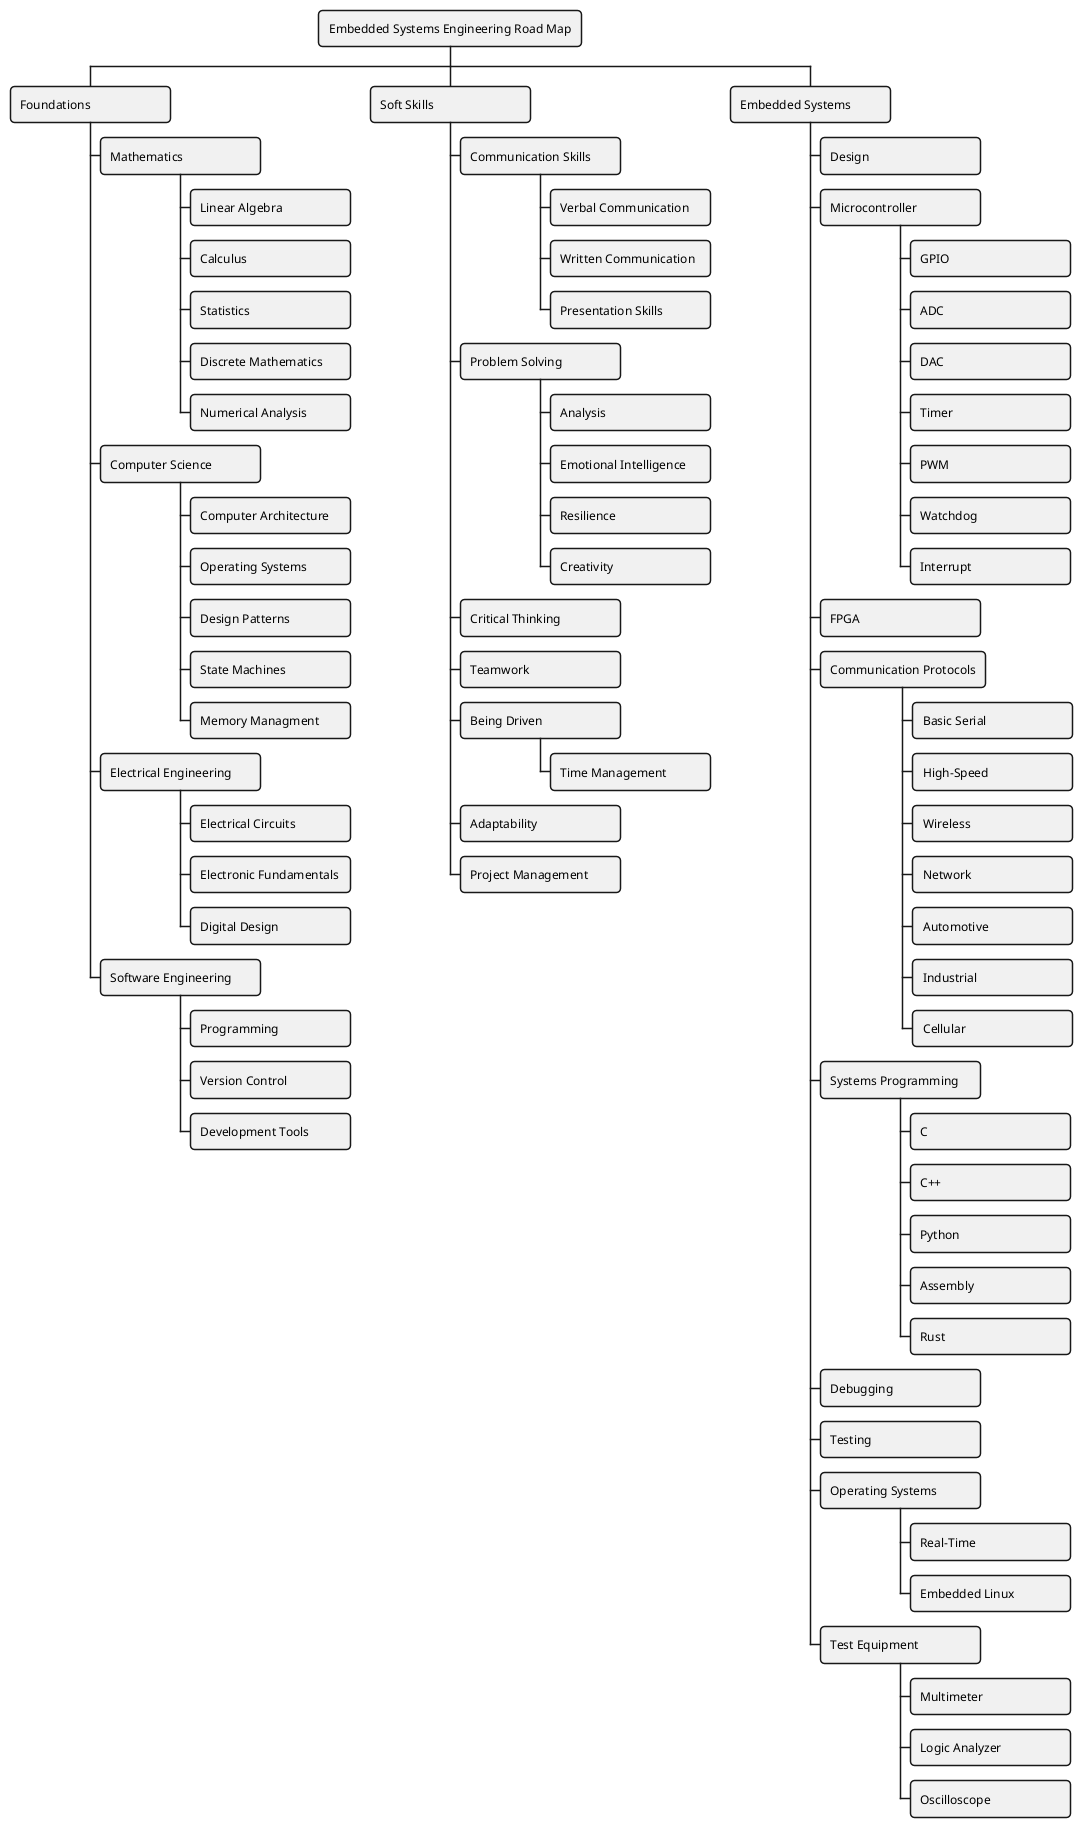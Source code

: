 @startwbs Embedded Systemes Engineering Road Map
<style>
node {
    MinimumWidth 160
    MaximumWidth 1600
    RoundCorner 8
}
</style>
+ Embedded Systems Engineering Road Map
 + Foundations
  + Mathematics
   + Linear Algebra
   + Calculus
   + Statistics
   + Discrete Mathematics
   + Numerical Analysis
  + Computer Science
   + Computer Architecture
   + Operating Systems
   + Design Patterns
   + State Machines
   + Memory Managment
  + Electrical Engineering
   + Electrical Circuits
   + Electronic Fundamentals
   + Digital Design
  + Software Engineering
   + Programming
   + Version Control
   + Development Tools
 + Soft Skills
  + Communication Skills
   + Verbal Communication
   + Written Communication
   + Presentation Skills
  + Problem Solving
   + Analysis
   + Emotional Intelligence
   + Resilience
   + Creativity
  + Critical Thinking
  + Teamwork
  + Being Driven
   + Time Management
  + Adaptability
  + Project Management
 + Embedded Systems
  + Design
  + Microcontroller
   + GPIO
   + ADC
   + DAC
   + Timer
   + PWM
   + Watchdog
   + Interrupt
  + FPGA
  + Communication Protocols
   + Basic Serial
   + High-Speed
   + Wireless
   + Network
   + Automotive
   + Industrial
   + Cellular
  + Systems Programming
   + C
   + C++
   + Python
   + Assembly
   + Rust
  + Debugging
  + Testing
  + Operating Systems
   + Real-Time
   + Embedded Linux
  + Test Equipment
   + Multimeter
   + Logic Analyzer
   + Oscilloscope
@endwbs